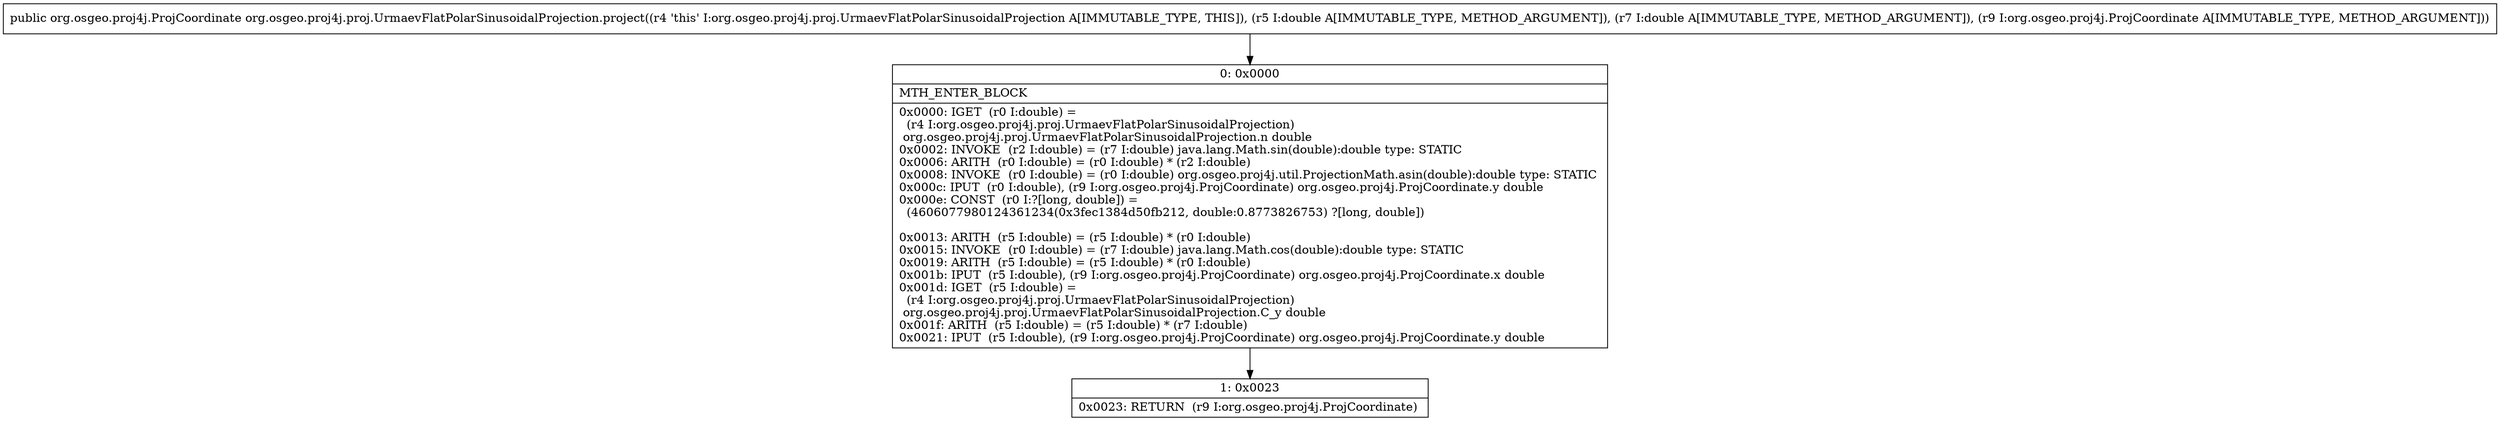 digraph "CFG fororg.osgeo.proj4j.proj.UrmaevFlatPolarSinusoidalProjection.project(DDLorg\/osgeo\/proj4j\/ProjCoordinate;)Lorg\/osgeo\/proj4j\/ProjCoordinate;" {
Node_0 [shape=record,label="{0\:\ 0x0000|MTH_ENTER_BLOCK\l|0x0000: IGET  (r0 I:double) = \l  (r4 I:org.osgeo.proj4j.proj.UrmaevFlatPolarSinusoidalProjection)\l org.osgeo.proj4j.proj.UrmaevFlatPolarSinusoidalProjection.n double \l0x0002: INVOKE  (r2 I:double) = (r7 I:double) java.lang.Math.sin(double):double type: STATIC \l0x0006: ARITH  (r0 I:double) = (r0 I:double) * (r2 I:double) \l0x0008: INVOKE  (r0 I:double) = (r0 I:double) org.osgeo.proj4j.util.ProjectionMath.asin(double):double type: STATIC \l0x000c: IPUT  (r0 I:double), (r9 I:org.osgeo.proj4j.ProjCoordinate) org.osgeo.proj4j.ProjCoordinate.y double \l0x000e: CONST  (r0 I:?[long, double]) = \l  (4606077980124361234(0x3fec1384d50fb212, double:0.8773826753) ?[long, double])\l \l0x0013: ARITH  (r5 I:double) = (r5 I:double) * (r0 I:double) \l0x0015: INVOKE  (r0 I:double) = (r7 I:double) java.lang.Math.cos(double):double type: STATIC \l0x0019: ARITH  (r5 I:double) = (r5 I:double) * (r0 I:double) \l0x001b: IPUT  (r5 I:double), (r9 I:org.osgeo.proj4j.ProjCoordinate) org.osgeo.proj4j.ProjCoordinate.x double \l0x001d: IGET  (r5 I:double) = \l  (r4 I:org.osgeo.proj4j.proj.UrmaevFlatPolarSinusoidalProjection)\l org.osgeo.proj4j.proj.UrmaevFlatPolarSinusoidalProjection.C_y double \l0x001f: ARITH  (r5 I:double) = (r5 I:double) * (r7 I:double) \l0x0021: IPUT  (r5 I:double), (r9 I:org.osgeo.proj4j.ProjCoordinate) org.osgeo.proj4j.ProjCoordinate.y double \l}"];
Node_1 [shape=record,label="{1\:\ 0x0023|0x0023: RETURN  (r9 I:org.osgeo.proj4j.ProjCoordinate) \l}"];
MethodNode[shape=record,label="{public org.osgeo.proj4j.ProjCoordinate org.osgeo.proj4j.proj.UrmaevFlatPolarSinusoidalProjection.project((r4 'this' I:org.osgeo.proj4j.proj.UrmaevFlatPolarSinusoidalProjection A[IMMUTABLE_TYPE, THIS]), (r5 I:double A[IMMUTABLE_TYPE, METHOD_ARGUMENT]), (r7 I:double A[IMMUTABLE_TYPE, METHOD_ARGUMENT]), (r9 I:org.osgeo.proj4j.ProjCoordinate A[IMMUTABLE_TYPE, METHOD_ARGUMENT])) }"];
MethodNode -> Node_0;
Node_0 -> Node_1;
}

